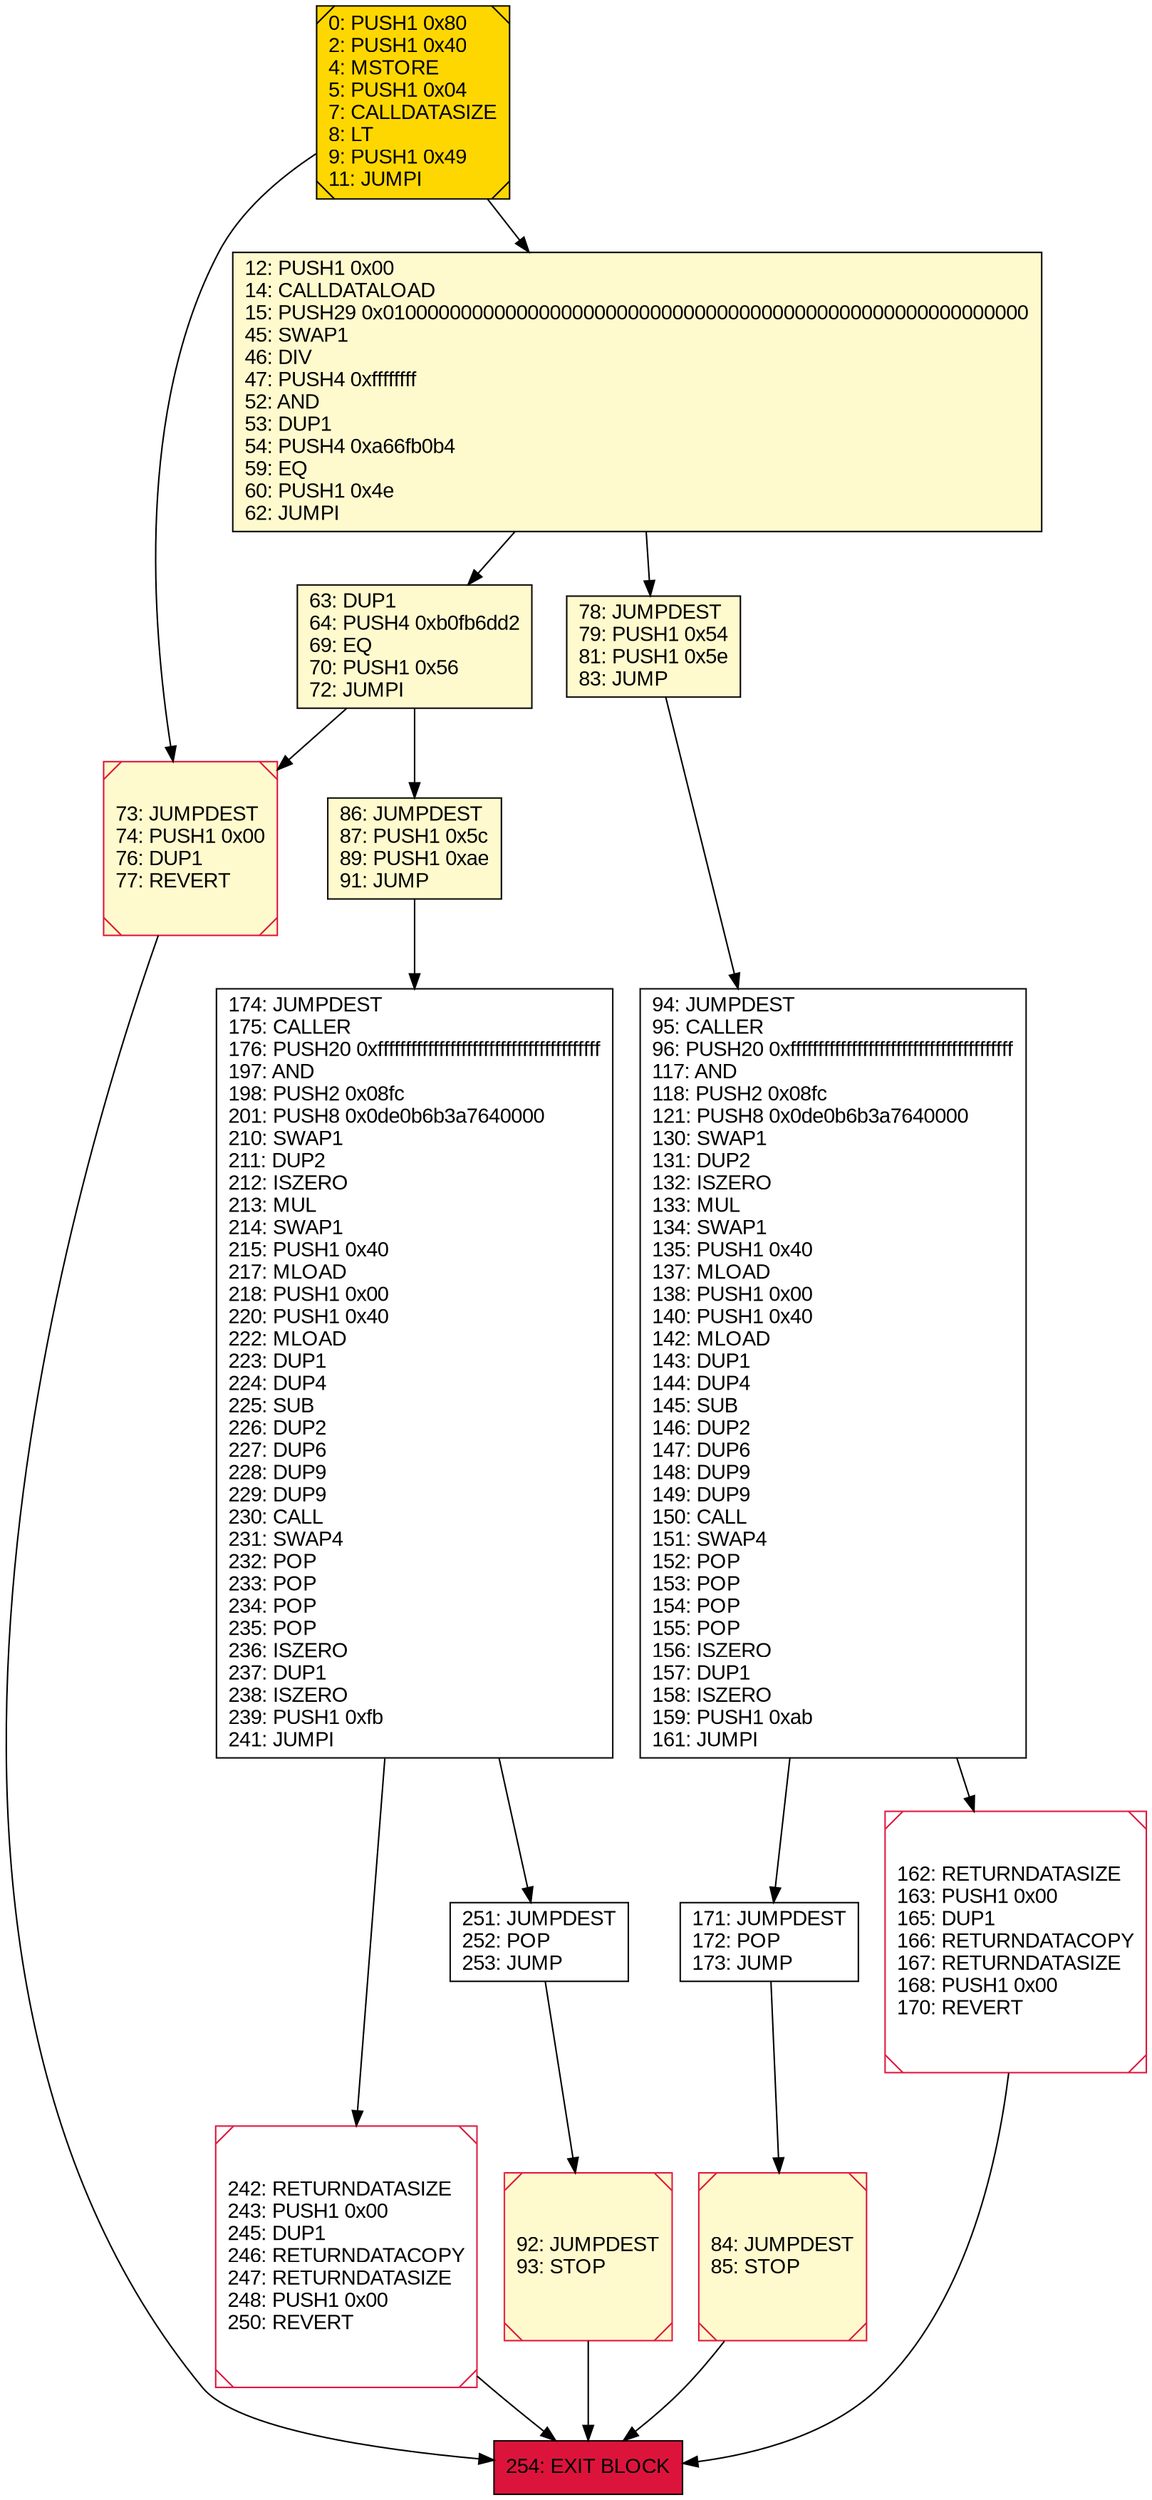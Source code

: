 digraph G {
bgcolor=transparent rankdir=UD;
node [shape=box style=filled color=black fillcolor=white fontname=arial fontcolor=black];
84 [label="84: JUMPDEST\l85: STOP\l" fillcolor=lemonchiffon shape=Msquare color=crimson ];
174 [label="174: JUMPDEST\l175: CALLER\l176: PUSH20 0xffffffffffffffffffffffffffffffffffffffff\l197: AND\l198: PUSH2 0x08fc\l201: PUSH8 0x0de0b6b3a7640000\l210: SWAP1\l211: DUP2\l212: ISZERO\l213: MUL\l214: SWAP1\l215: PUSH1 0x40\l217: MLOAD\l218: PUSH1 0x00\l220: PUSH1 0x40\l222: MLOAD\l223: DUP1\l224: DUP4\l225: SUB\l226: DUP2\l227: DUP6\l228: DUP9\l229: DUP9\l230: CALL\l231: SWAP4\l232: POP\l233: POP\l234: POP\l235: POP\l236: ISZERO\l237: DUP1\l238: ISZERO\l239: PUSH1 0xfb\l241: JUMPI\l" ];
0 [label="0: PUSH1 0x80\l2: PUSH1 0x40\l4: MSTORE\l5: PUSH1 0x04\l7: CALLDATASIZE\l8: LT\l9: PUSH1 0x49\l11: JUMPI\l" fillcolor=lemonchiffon shape=Msquare fillcolor=gold ];
86 [label="86: JUMPDEST\l87: PUSH1 0x5c\l89: PUSH1 0xae\l91: JUMP\l" fillcolor=lemonchiffon ];
92 [label="92: JUMPDEST\l93: STOP\l" fillcolor=lemonchiffon shape=Msquare color=crimson ];
242 [label="242: RETURNDATASIZE\l243: PUSH1 0x00\l245: DUP1\l246: RETURNDATACOPY\l247: RETURNDATASIZE\l248: PUSH1 0x00\l250: REVERT\l" shape=Msquare color=crimson ];
73 [label="73: JUMPDEST\l74: PUSH1 0x00\l76: DUP1\l77: REVERT\l" fillcolor=lemonchiffon shape=Msquare color=crimson ];
171 [label="171: JUMPDEST\l172: POP\l173: JUMP\l" ];
63 [label="63: DUP1\l64: PUSH4 0xb0fb6dd2\l69: EQ\l70: PUSH1 0x56\l72: JUMPI\l" fillcolor=lemonchiffon ];
78 [label="78: JUMPDEST\l79: PUSH1 0x54\l81: PUSH1 0x5e\l83: JUMP\l" fillcolor=lemonchiffon ];
94 [label="94: JUMPDEST\l95: CALLER\l96: PUSH20 0xffffffffffffffffffffffffffffffffffffffff\l117: AND\l118: PUSH2 0x08fc\l121: PUSH8 0x0de0b6b3a7640000\l130: SWAP1\l131: DUP2\l132: ISZERO\l133: MUL\l134: SWAP1\l135: PUSH1 0x40\l137: MLOAD\l138: PUSH1 0x00\l140: PUSH1 0x40\l142: MLOAD\l143: DUP1\l144: DUP4\l145: SUB\l146: DUP2\l147: DUP6\l148: DUP9\l149: DUP9\l150: CALL\l151: SWAP4\l152: POP\l153: POP\l154: POP\l155: POP\l156: ISZERO\l157: DUP1\l158: ISZERO\l159: PUSH1 0xab\l161: JUMPI\l" ];
12 [label="12: PUSH1 0x00\l14: CALLDATALOAD\l15: PUSH29 0x0100000000000000000000000000000000000000000000000000000000\l45: SWAP1\l46: DIV\l47: PUSH4 0xffffffff\l52: AND\l53: DUP1\l54: PUSH4 0xa66fb0b4\l59: EQ\l60: PUSH1 0x4e\l62: JUMPI\l" fillcolor=lemonchiffon ];
162 [label="162: RETURNDATASIZE\l163: PUSH1 0x00\l165: DUP1\l166: RETURNDATACOPY\l167: RETURNDATASIZE\l168: PUSH1 0x00\l170: REVERT\l" shape=Msquare color=crimson ];
251 [label="251: JUMPDEST\l252: POP\l253: JUMP\l" ];
254 [label="254: EXIT BLOCK\l" fillcolor=crimson ];
12 -> 78;
86 -> 174;
12 -> 63;
78 -> 94;
162 -> 254;
174 -> 242;
0 -> 73;
171 -> 84;
94 -> 162;
73 -> 254;
0 -> 12;
251 -> 92;
63 -> 86;
92 -> 254;
242 -> 254;
94 -> 171;
63 -> 73;
174 -> 251;
84 -> 254;
}